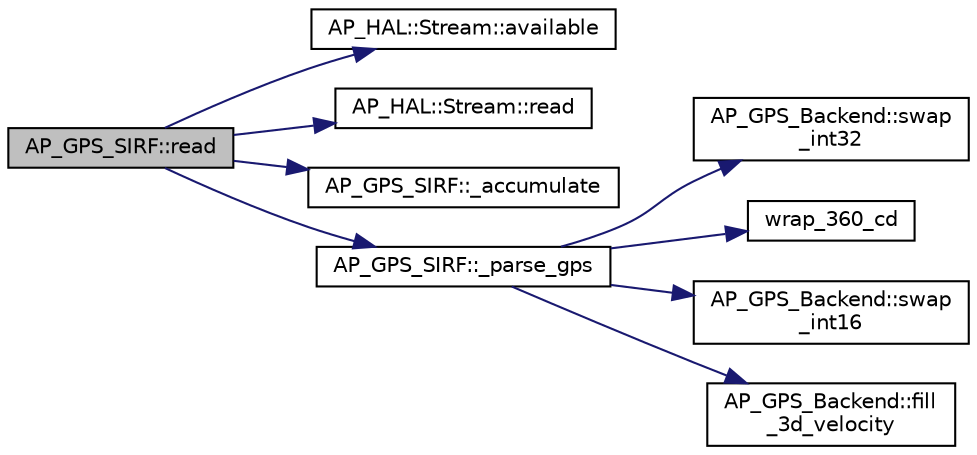 digraph "AP_GPS_SIRF::read"
{
 // INTERACTIVE_SVG=YES
  edge [fontname="Helvetica",fontsize="10",labelfontname="Helvetica",labelfontsize="10"];
  node [fontname="Helvetica",fontsize="10",shape=record];
  rankdir="LR";
  Node1 [label="AP_GPS_SIRF::read",height=0.2,width=0.4,color="black", fillcolor="grey75", style="filled", fontcolor="black"];
  Node1 -> Node2 [color="midnightblue",fontsize="10",style="solid",fontname="Helvetica"];
  Node2 [label="AP_HAL::Stream::available",height=0.2,width=0.4,color="black", fillcolor="white", style="filled",URL="$classAP__HAL_1_1Stream.html#ae687e48f5689af94d66fb88822923e12"];
  Node1 -> Node3 [color="midnightblue",fontsize="10",style="solid",fontname="Helvetica"];
  Node3 [label="AP_HAL::Stream::read",height=0.2,width=0.4,color="black", fillcolor="white", style="filled",URL="$classAP__HAL_1_1Stream.html#ae42ff362cc2a7e527c22f92a3740c2ac"];
  Node1 -> Node4 [color="midnightblue",fontsize="10",style="solid",fontname="Helvetica"];
  Node4 [label="AP_GPS_SIRF::_accumulate",height=0.2,width=0.4,color="black", fillcolor="white", style="filled",URL="$classAP__GPS__SIRF.html#aff6e450be59be2839fda3e495d5e269d"];
  Node1 -> Node5 [color="midnightblue",fontsize="10",style="solid",fontname="Helvetica"];
  Node5 [label="AP_GPS_SIRF::_parse_gps",height=0.2,width=0.4,color="black", fillcolor="white", style="filled",URL="$classAP__GPS__SIRF.html#a8f00a5a9874a5be15024cd1895b387fc"];
  Node5 -> Node6 [color="midnightblue",fontsize="10",style="solid",fontname="Helvetica"];
  Node6 [label="AP_GPS_Backend::swap\l_int32",height=0.2,width=0.4,color="black", fillcolor="white", style="filled",URL="$classAP__GPS__Backend.html#a8e71e2e307aeb48d4d4aecaa64b00c20"];
  Node5 -> Node7 [color="midnightblue",fontsize="10",style="solid",fontname="Helvetica"];
  Node7 [label="wrap_360_cd",height=0.2,width=0.4,color="black", fillcolor="white", style="filled",URL="$AP__Math_8h.html#aec935e3ce7fb13099565b27693547d09"];
  Node5 -> Node8 [color="midnightblue",fontsize="10",style="solid",fontname="Helvetica"];
  Node8 [label="AP_GPS_Backend::swap\l_int16",height=0.2,width=0.4,color="black", fillcolor="white", style="filled",URL="$classAP__GPS__Backend.html#a61dba442002a3dc1b50269c23d70a9c8"];
  Node5 -> Node9 [color="midnightblue",fontsize="10",style="solid",fontname="Helvetica"];
  Node9 [label="AP_GPS_Backend::fill\l_3d_velocity",height=0.2,width=0.4,color="black", fillcolor="white", style="filled",URL="$classAP__GPS__Backend.html#a349cb407ea3c09c424ed77bcf72a488b"];
}

